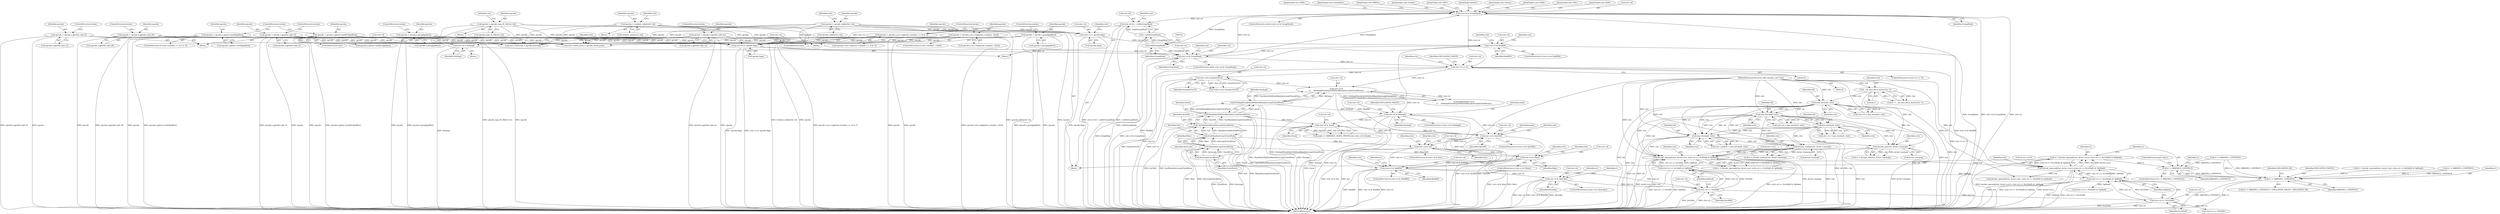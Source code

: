 digraph "0_linux_a430c9166312e1aa3d80bce32374233bdbfeba32@API" {
"1000957" [label="(Call,rc = decode_operand(ctxt, &ctxt->src2, (ctxt->d >> Src2Shift) & OpMask))"];
"1000959" [label="(Call,decode_operand(ctxt, &ctxt->src2, (ctxt->d >> Src2Shift) & OpMask))"];
"1000939" [label="(Call,decode_operand(ctxt, &ctxt->src, (ctxt->d >> SrcShift) & OpMask))"];
"1000905" [label="(Call,decode_abs(ctxt, &ctxt->memop))"];
"1000474" [label="(Call,insn_fetch(u8, ctxt))"];
"1000421" [label="(Call,insn_fetch(u8, ctxt))"];
"1000277" [label="(Call,insn_fetch(u8, ctxt))"];
"1000221" [label="(Call,__do_insn_fetch_bytes(ctxt, 1))"];
"1000130" [label="(MethodParameterIn,struct x86_emulate_ctxt *ctxt)"];
"1000447" [label="(Call,insn_fetch(u8, ctxt))"];
"1000876" [label="(Call,decode_modrm(ctxt, &ctxt->memop))"];
"1000945" [label="(Call,(ctxt->d >> SrcShift) & OpMask)"];
"1000946" [label="(Call,ctxt->d >> SrcShift)"];
"1000898" [label="(Call,ctxt->d & MemAbs)"];
"1000868" [label="(Call,ctxt->d & ModRM)"];
"1000857" [label="(Call,ctxt->d & Mmx)"];
"1000845" [label="(Call,ctxt->d & Sse)"];
"1000823" [label="(Call,ctxt->d & Op3264)"];
"1000812" [label="(Call,ctxt->d & Stack)"];
"1000800" [label="(Call,ctxt->d & NotImpl)"];
"1000767" [label="(Call,ctxt->d &\n\t\t     (NotImpl|Stack|Op3264|Sse|Mmx|Intercept|CheckPerm))"];
"1000734" [label="(Call,ctxt->d == 0)"];
"1000523" [label="(Call,ctxt->d & GroupMask)"];
"1000516" [label="(Call,ctxt->d & GroupMask)"];
"1000726" [label="(Call,ctxt->d |= opcode.flags)"];
"1000718" [label="(Call,ctxt->d &= ~(u64)GroupMask)"];
"1000722" [label="(Call,~(u64)GroupMask)"];
"1000723" [label="(Call,(u64)GroupMask)"];
"1000539" [label="(Call,opcode = opcode.u.group[goffset])"];
"1000567" [label="(Call,opcode = opcode.u.gdual->mod3[goffset])"];
"1000663" [label="(Call,opcode = opcode.u.gprefix->pfx_f3)"];
"1000630" [label="(Call,opcode = opcode.u.gprefix->pfx_no)"];
"1000599" [label="(Call,opcode = opcode.u.group[goffset])"];
"1000450" [label="(Call,opcode = opcode_map_0f_38[ctxt->b])"];
"1000697" [label="(Call,opcode = opcode.u.esc->op[(ctxt->modrm >> 3) & 7])"];
"1000641" [label="(Call,opcode = opcode.u.gprefix->pfx_66)"];
"1000398" [label="(Call,opcode = opcode_table[ctxt->b])"];
"1000681" [label="(Call,opcode = opcode.u.esc->high[ctxt->modrm - 0xc0])"];
"1000579" [label="(Call,opcode = opcode.u.gdual->mod012[goffset])"];
"1000652" [label="(Call,opcode = opcode.u.gprefix->pfx_f2)"];
"1000424" [label="(Call,opcode = twobyte_table[ctxt->b])"];
"1000510" [label="(Call,ctxt->d = NotImpl)"];
"1000465" [label="(Call,ctxt->d & ModRM)"];
"1000457" [label="(Call,ctxt->d = opcode.flags)"];
"1000758" [label="(Call,ctxt->d & EmulateOnUD)"];
"1000771" [label="(Call,NotImpl|Stack|Op3264|Sse|Mmx|Intercept|CheckPerm)"];
"1000773" [label="(Call,Stack|Op3264|Sse|Mmx|Intercept|CheckPerm)"];
"1000775" [label="(Call,Op3264|Sse|Mmx|Intercept|CheckPerm)"];
"1000777" [label="(Call,Sse|Mmx|Intercept|CheckPerm)"];
"1000779" [label="(Call,Mmx|Intercept|CheckPerm)"];
"1000781" [label="(Call,Intercept|CheckPerm)"];
"1000965" [label="(Call,(ctxt->d >> Src2Shift) & OpMask)"];
"1000966" [label="(Call,ctxt->d >> Src2Shift)"];
"1000973" [label="(Call,rc != X86EMUL_CONTINUE)"];
"1001012" [label="(Call,rc != X86EMUL_CONTINUE)"];
"1000641" [label="(Call,opcode = opcode.u.gprefix->pfx_66)"];
"1000465" [label="(Call,ctxt->d & ModRM)"];
"1000939" [label="(Call,decode_operand(ctxt, &ctxt->src, (ctxt->d >> SrcShift) & OpMask))"];
"1000767" [label="(Call,ctxt->d &\n\t\t     (NotImpl|Stack|Op3264|Sse|Mmx|Intercept|CheckPerm))"];
"1000449" [label="(Identifier,ctxt)"];
"1000810" [label="(Identifier,mode)"];
"1000640" [label="(JumpTarget,case 0x66:)"];
"1000900" [label="(Identifier,ctxt)"];
"1000697" [label="(Call,opcode = opcode.u.esc->op[(ctxt->modrm >> 3) & 7])"];
"1000778" [label="(Identifier,Sse)"];
"1000452" [label="(Call,opcode_map_0f_38[ctxt->b])"];
"1000549" [label="(JumpTarget,case GroupDual:)"];
"1000902" [label="(Identifier,MemAbs)"];
"1001014" [label="(Identifier,X86EMUL_CONTINUE)"];
"1000472" [label="(Identifier,ctxt)"];
"1000845" [label="(Call,ctxt->d & Sse)"];
"1000672" [label="(ControlStructure,break;)"];
"1001011" [label="(Call,(rc != X86EMUL_CONTINUE) ? EMULATION_FAILED : EMULATION_OK)"];
"1000726" [label="(Call,ctxt->d |= opcode.flags)"];
"1000447" [label="(Call,insn_fetch(u8, ctxt))"];
"1000422" [label="(Identifier,u8)"];
"1000800" [label="(Call,ctxt->d & NotImpl)"];
"1000812" [label="(Call,ctxt->d & Stack)"];
"1000903" [label="(Call,rc = decode_abs(ctxt, &ctxt->memop))"];
"1000813" [label="(Call,ctxt->d)"];
"1000591" [label="(JumpTarget,case RMExt:)"];
"1000411" [label="(Block,)"];
"1000782" [label="(Identifier,Intercept)"];
"1000759" [label="(Call,ctxt->d)"];
"1000875" [label="(Identifier,rc)"];
"1000541" [label="(Call,opcode.u.group[goffset])"];
"1000959" [label="(Call,decode_operand(ctxt, &ctxt->src2, (ctxt->d >> Src2Shift) & OpMask))"];
"1000967" [label="(Call,ctxt->d)"];
"1000785" [label="(Call,ctxt->check_perm = opcode.check_perm)"];
"1000906" [label="(Identifier,ctxt)"];
"1000858" [label="(Call,ctxt->d)"];
"1000458" [label="(Call,ctxt->d)"];
"1001017" [label="(MethodReturn,int)"];
"1000861" [label="(Identifier,Mmx)"];
"1000846" [label="(Call,ctxt->d)"];
"1000824" [label="(Call,ctxt->d)"];
"1000947" [label="(Call,ctxt->d)"];
"1000831" [label="(Identifier,mode)"];
"1000905" [label="(Call,decode_abs(ctxt, &ctxt->memop))"];
"1000978" [label="(Identifier,rc)"];
"1000567" [label="(Call,opcode = opcode.u.gdual->mod3[goffset])"];
"1001016" [label="(Identifier,EMULATION_OK)"];
"1000719" [label="(Call,ctxt->d)"];
"1000867" [label="(ControlStructure,if (ctxt->d & ModRM))"];
"1000985" [label="(Call,(ctxt->d >> DstShift) & OpMask)"];
"1000277" [label="(Call,insn_fetch(u8, ctxt))"];
"1000696" [label="(ControlStructure,else)"];
"1000722" [label="(Call,~(u64)GroupMask)"];
"1000971" [label="(Identifier,OpMask)"];
"1000808" [label="(Call,mode == X86EMUL_MODE_PROT64 && (ctxt->d & Stack))"];
"1000804" [label="(Identifier,NotImpl)"];
"1000515" [label="(ControlStructure,while (ctxt->d & GroupMask))"];
"1000872" [label="(Identifier,ModRM)"];
"1000579" [label="(Call,opcode = opcode.u.gdual->mod012[goffset])"];
"1000762" [label="(Identifier,EmulateOnUD)"];
"1000975" [label="(Identifier,X86EMUL_CONTINUE)"];
"1000868" [label="(Call,ctxt->d & ModRM)"];
"1000424" [label="(Call,opcode = twobyte_table[ctxt->b])"];
"1000400" [label="(Call,opcode_table[ctxt->b])"];
"1000581" [label="(Call,opcode.u.gdual->mod012[goffset])"];
"1000951" [label="(Identifier,OpMask)"];
"1000578" [label="(ControlStructure,else)"];
"1000661" [label="(ControlStructure,break;)"];
"1000514" [label="(Identifier,NotImpl)"];
"1000953" [label="(Call,rc != X86EMUL_CONTINUE)"];
"1000510" [label="(Call,ctxt->d = NotImpl)"];
"1000699" [label="(Call,opcode.u.esc->op[(ctxt->modrm >> 3) & 7])"];
"1000779" [label="(Call,Mmx|Intercept|CheckPerm)"];
"1000844" [label="(ControlStructure,if (ctxt->d & Sse))"];
"1000516" [label="(Call,ctxt->d & GroupMask)"];
"1000417" [label="(Call,ctxt->b = insn_fetch(u8, ctxt))"];
"1000408" [label="(Identifier,ctxt)"];
"1000772" [label="(Identifier,NotImpl)"];
"1000520" [label="(Identifier,GroupMask)"];
"1000674" [label="(JumpTarget,case Escape:)"];
"1000650" [label="(ControlStructure,break;)"];
"1001015" [label="(Identifier,EMULATION_FAILED)"];
"1000960" [label="(Identifier,ctxt)"];
"1000945" [label="(Call,(ctxt->d >> SrcShift) & OpMask)"];
"1000783" [label="(Identifier,CheckPerm)"];
"1000219" [label="(Call,rc = __do_insn_fetch_bytes(ctxt, 1))"];
"1000801" [label="(Call,ctxt->d)"];
"1000469" [label="(Identifier,ModRM)"];
"1000774" [label="(Identifier,Stack)"];
"1001012" [label="(Call,rc != X86EMUL_CONTINUE)"];
"1000222" [label="(Identifier,ctxt)"];
"1000475" [label="(Identifier,u8)"];
"1000913" [label="(Identifier,rc)"];
"1000899" [label="(Call,ctxt->d)"];
"1000652" [label="(Call,opcode = opcode.u.gprefix->pfx_f2)"];
"1000608" [label="(ControlStructure,break;)"];
"1000683" [label="(Call,opcode.u.esc->high[ctxt->modrm - 0xc0])"];
"1000470" [label="(Call,ctxt->modrm = insn_fetch(u8, ctxt))"];
"1000450" [label="(Call,opcode = opcode_map_0f_38[ctxt->b])"];
"1000768" [label="(Call,ctxt->d)"];
"1000639" [label="(ControlStructure,break;)"];
"1000827" [label="(Identifier,Op3264)"];
"1000730" [label="(Call,opcode.flags)"];
"1000961" [label="(Call,&ctxt->src2)"];
"1000662" [label="(JumpTarget,case 0xf3:)"];
"1000725" [label="(Identifier,GroupMask)"];
"1000823" [label="(Call,ctxt->d & Op3264)"];
"1000757" [label="(Call,!(ctxt->d & EmulateOnUD))"];
"1000792" [label="(Call,ctxt->intercept = opcode.intercept)"];
"1000474" [label="(Call,insn_fetch(u8, ctxt))"];
"1000727" [label="(Call,ctxt->d)"];
"1000279" [label="(Identifier,ctxt)"];
"1000771" [label="(Call,NotImpl|Stack|Op3264|Sse|Mmx|Intercept|CheckPerm)"];
"1000740" [label="(Identifier,EMULATION_FAILED)"];
"1000735" [label="(Call,ctxt->d)"];
"1000459" [label="(Identifier,ctxt)"];
"1000631" [label="(Identifier,opcode)"];
"1000682" [label="(Identifier,opcode)"];
"1000600" [label="(Identifier,opcode)"];
"1000723" [label="(Call,(u64)GroupMask)"];
"1000775" [label="(Call,Op3264|Sse|Mmx|Intercept|CheckPerm)"];
"1000569" [label="(Call,opcode.u.gdual->mod3[goffset])"];
"1000426" [label="(Call,twobyte_table[ctxt->b])"];
"1000654" [label="(Call,opcode.u.gprefix->pfx_f2)"];
"1000781" [label="(Call,Intercept|CheckPerm)"];
"1000856" [label="(ControlStructure,if (ctxt->d & Mmx))"];
"1000457" [label="(Call,ctxt->d = opcode.flags)"];
"1000904" [label="(Identifier,rc)"];
"1000957" [label="(Call,rc = decode_operand(ctxt, &ctxt->src2, (ctxt->d >> Src2Shift) & OpMask))"];
"1000443" [label="(Call,ctxt->b = insn_fetch(u8, ctxt))"];
"1000539" [label="(Call,opcode = opcode.u.group[goffset])"];
"1000972" [label="(ControlStructure,if (rc != X86EMUL_CONTINUE))"];
"1000698" [label="(Identifier,opcode)"];
"1000870" [label="(Identifier,ctxt)"];
"1000559" [label="(ControlStructure,if ((ctxt->modrm >> 6) == 3))"];
"1000466" [label="(Call,ctxt->d)"];
"1000966" [label="(Call,ctxt->d >> Src2Shift)"];
"1000977" [label="(Call,rc = decode_operand(ctxt, &ctxt->dst, (ctxt->d >> DstShift) & OpMask))"];
"1000223" [label="(Literal,1)"];
"1000630" [label="(Call,opcode = opcode.u.gprefix->pfx_no)"];
"1000464" [label="(ControlStructure,if (ctxt->d & ModRM))"];
"1000973" [label="(Call,rc != X86EMUL_CONTINUE)"];
"1000421" [label="(Call,insn_fetch(u8, ctxt))"];
"1000898" [label="(Call,ctxt->d & MemAbs)"];
"1000522" [label="(ControlStructure,switch (ctxt->d & GroupMask))"];
"1000715" [label="(JumpTarget,default:)"];
"1000511" [label="(Call,ctxt->d)"];
"1000601" [label="(Call,opcode.u.group[goffset])"];
"1000580" [label="(Identifier,opcode)"];
"1000937" [label="(Call,rc = decode_operand(ctxt, &ctxt->src, (ctxt->d >> SrcShift) & OpMask))"];
"1000425" [label="(Identifier,opcode)"];
"1000907" [label="(Call,&ctxt->memop)"];
"1000665" [label="(Call,opcode.u.gprefix->pfx_f3)"];
"1000718" [label="(Call,ctxt->d &= ~(u64)GroupMask)"];
"1000758" [label="(Call,ctxt->d & EmulateOnUD)"];
"1000642" [label="(Identifier,opcode)"];
"1000780" [label="(Identifier,Mmx)"];
"1000878" [label="(Call,&ctxt->memop)"];
"1000766" [label="(Call,unlikely(ctxt->d &\n\t\t     (NotImpl|Stack|Op3264|Sse|Mmx|Intercept|CheckPerm)))"];
"1000974" [label="(Identifier,rc)"];
"1000437" [label="(Block,)"];
"1000509" [label="(Block,)"];
"1000859" [label="(Identifier,ctxt)"];
"1000849" [label="(Identifier,Sse)"];
"1000653" [label="(Identifier,opcode)"];
"1000548" [label="(ControlStructure,break;)"];
"1000664" [label="(Identifier,opcode)"];
"1000876" [label="(Call,decode_modrm(ctxt, &ctxt->memop))"];
"1000451" [label="(Identifier,opcode)"];
"1000979" [label="(Call,decode_operand(ctxt, &ctxt->dst, (ctxt->d >> DstShift) & OpMask))"];
"1000476" [label="(Identifier,ctxt)"];
"1000852" [label="(Identifier,ctxt)"];
"1000816" [label="(Identifier,Stack)"];
"1000950" [label="(Identifier,SrcShift)"];
"1000529" [label="(JumpTarget,case Group:)"];
"1000590" [label="(ControlStructure,break;)"];
"1000965" [label="(Call,(ctxt->d >> Src2Shift) & OpMask)"];
"1000399" [label="(Identifier,opcode)"];
"1000776" [label="(Identifier,Op3264)"];
"1000609" [label="(JumpTarget,case Prefix:)"];
"1000912" [label="(Call,rc != X86EMUL_CONTINUE)"];
"1000681" [label="(Call,opcode = opcode.u.esc->high[ctxt->modrm - 0xc0])"];
"1000738" [label="(Literal,0)"];
"1000877" [label="(Identifier,ctxt)"];
"1000869" [label="(Call,ctxt->d)"];
"1000736" [label="(Identifier,ctxt)"];
"1000777" [label="(Call,Sse|Mmx|Intercept|CheckPerm)"];
"1000528" [label="(Block,)"];
"1000273" [label="(Call,ctxt->b = insn_fetch(u8, ctxt))"];
"1000847" [label="(Identifier,ctxt)"];
"1000946" [label="(Call,ctxt->d >> SrcShift)"];
"1000527" [label="(Identifier,GroupMask)"];
"1000874" [label="(Call,rc = decode_modrm(ctxt, &ctxt->memop))"];
"1000675" [label="(ControlStructure,if (ctxt->modrm > 0xbf))"];
"1000467" [label="(Identifier,ctxt)"];
"1000857" [label="(Call,ctxt->d & Mmx)"];
"1000958" [label="(Identifier,rc)"];
"1000525" [label="(Identifier,ctxt)"];
"1000628" [label="(Block,)"];
"1000517" [label="(Call,ctxt->d)"];
"1000733" [label="(ControlStructure,if (ctxt->d == 0))"];
"1000632" [label="(Call,opcode.u.gprefix->pfx_no)"];
"1000133" [label="(Block,)"];
"1000864" [label="(Identifier,ctxt)"];
"1000221" [label="(Call,__do_insn_fetch_bytes(ctxt, 1))"];
"1000651" [label="(JumpTarget,case 0xf2:)"];
"1000986" [label="(Call,ctxt->d >> DstShift)"];
"1000734" [label="(Call,ctxt->d == 0)"];
"1000629" [label="(JumpTarget,case 0x00:)"];
"1000940" [label="(Identifier,ctxt)"];
"1000663" [label="(Call,opcode = opcode.u.gprefix->pfx_f3)"];
"1000806" [label="(Identifier,EMULATION_FAILED)"];
"1000523" [label="(Call,ctxt->d & GroupMask)"];
"1000448" [label="(Identifier,u8)"];
"1000728" [label="(Identifier,ctxt)"];
"1000423" [label="(Identifier,ctxt)"];
"1000643" [label="(Call,opcode.u.gprefix->pfx_66)"];
"1000398" [label="(Call,opcode = opcode_table[ctxt->b])"];
"1000897" [label="(ControlStructure,if (ctxt->d & MemAbs))"];
"1000743" [label="(Identifier,ctxt)"];
"1000540" [label="(Identifier,opcode)"];
"1000976" [label="(ControlStructure,goto done;)"];
"1000524" [label="(Call,ctxt->d)"];
"1000970" [label="(Identifier,Src2Shift)"];
"1000461" [label="(Call,opcode.flags)"];
"1000941" [label="(Call,&ctxt->src)"];
"1000521" [label="(Block,)"];
"1001013" [label="(Identifier,rc)"];
"1000773" [label="(Call,Stack|Op3264|Sse|Mmx|Intercept|CheckPerm)"];
"1000799" [label="(ControlStructure,if (ctxt->d & NotImpl))"];
"1000278" [label="(Identifier,u8)"];
"1000130" [label="(MethodParameterIn,struct x86_emulate_ctxt *ctxt)"];
"1000599" [label="(Call,opcode = opcode.u.group[goffset])"];
"1000434" [label="(Identifier,ctxt)"];
"1000714" [label="(ControlStructure,break;)"];
"1000822" [label="(ControlStructure,if (ctxt->d & Op3264))"];
"1000568" [label="(Identifier,opcode)"];
"1000481" [label="(Identifier,ctxt)"];
"1000518" [label="(Identifier,ctxt)"];
"1000957" -> "1000133"  [label="AST: "];
"1000957" -> "1000959"  [label="CFG: "];
"1000958" -> "1000957"  [label="AST: "];
"1000959" -> "1000957"  [label="AST: "];
"1000974" -> "1000957"  [label="CFG: "];
"1000957" -> "1001017"  [label="DDG: decode_operand(ctxt, &ctxt->src2, (ctxt->d >> Src2Shift) & OpMask)"];
"1000959" -> "1000957"  [label="DDG: ctxt"];
"1000959" -> "1000957"  [label="DDG: &ctxt->src2"];
"1000959" -> "1000957"  [label="DDG: (ctxt->d >> Src2Shift) & OpMask"];
"1000957" -> "1000973"  [label="DDG: rc"];
"1000959" -> "1000965"  [label="CFG: "];
"1000960" -> "1000959"  [label="AST: "];
"1000961" -> "1000959"  [label="AST: "];
"1000965" -> "1000959"  [label="AST: "];
"1000959" -> "1001017"  [label="DDG: (ctxt->d >> Src2Shift) & OpMask"];
"1000959" -> "1001017"  [label="DDG: &ctxt->src2"];
"1000959" -> "1001017"  [label="DDG: ctxt"];
"1000939" -> "1000959"  [label="DDG: ctxt"];
"1000130" -> "1000959"  [label="DDG: ctxt"];
"1000965" -> "1000959"  [label="DDG: ctxt->d >> Src2Shift"];
"1000965" -> "1000959"  [label="DDG: OpMask"];
"1000959" -> "1000979"  [label="DDG: ctxt"];
"1000939" -> "1000937"  [label="AST: "];
"1000939" -> "1000945"  [label="CFG: "];
"1000940" -> "1000939"  [label="AST: "];
"1000941" -> "1000939"  [label="AST: "];
"1000945" -> "1000939"  [label="AST: "];
"1000937" -> "1000939"  [label="CFG: "];
"1000939" -> "1001017"  [label="DDG: &ctxt->src"];
"1000939" -> "1001017"  [label="DDG: ctxt"];
"1000939" -> "1001017"  [label="DDG: (ctxt->d >> SrcShift) & OpMask"];
"1000939" -> "1000937"  [label="DDG: ctxt"];
"1000939" -> "1000937"  [label="DDG: &ctxt->src"];
"1000939" -> "1000937"  [label="DDG: (ctxt->d >> SrcShift) & OpMask"];
"1000905" -> "1000939"  [label="DDG: ctxt"];
"1000474" -> "1000939"  [label="DDG: ctxt"];
"1000421" -> "1000939"  [label="DDG: ctxt"];
"1000447" -> "1000939"  [label="DDG: ctxt"];
"1000277" -> "1000939"  [label="DDG: ctxt"];
"1000876" -> "1000939"  [label="DDG: ctxt"];
"1000130" -> "1000939"  [label="DDG: ctxt"];
"1000945" -> "1000939"  [label="DDG: ctxt->d >> SrcShift"];
"1000945" -> "1000939"  [label="DDG: OpMask"];
"1000905" -> "1000903"  [label="AST: "];
"1000905" -> "1000907"  [label="CFG: "];
"1000906" -> "1000905"  [label="AST: "];
"1000907" -> "1000905"  [label="AST: "];
"1000903" -> "1000905"  [label="CFG: "];
"1000905" -> "1001017"  [label="DDG: ctxt"];
"1000905" -> "1001017"  [label="DDG: &ctxt->memop"];
"1000905" -> "1000903"  [label="DDG: ctxt"];
"1000905" -> "1000903"  [label="DDG: &ctxt->memop"];
"1000474" -> "1000905"  [label="DDG: ctxt"];
"1000421" -> "1000905"  [label="DDG: ctxt"];
"1000447" -> "1000905"  [label="DDG: ctxt"];
"1000277" -> "1000905"  [label="DDG: ctxt"];
"1000130" -> "1000905"  [label="DDG: ctxt"];
"1000474" -> "1000470"  [label="AST: "];
"1000474" -> "1000476"  [label="CFG: "];
"1000475" -> "1000474"  [label="AST: "];
"1000476" -> "1000474"  [label="AST: "];
"1000470" -> "1000474"  [label="CFG: "];
"1000474" -> "1001017"  [label="DDG: ctxt"];
"1000474" -> "1001017"  [label="DDG: u8"];
"1000474" -> "1000470"  [label="DDG: u8"];
"1000474" -> "1000470"  [label="DDG: ctxt"];
"1000421" -> "1000474"  [label="DDG: u8"];
"1000421" -> "1000474"  [label="DDG: ctxt"];
"1000277" -> "1000474"  [label="DDG: u8"];
"1000277" -> "1000474"  [label="DDG: ctxt"];
"1000447" -> "1000474"  [label="DDG: u8"];
"1000447" -> "1000474"  [label="DDG: ctxt"];
"1000130" -> "1000474"  [label="DDG: ctxt"];
"1000474" -> "1000876"  [label="DDG: ctxt"];
"1000421" -> "1000417"  [label="AST: "];
"1000421" -> "1000423"  [label="CFG: "];
"1000422" -> "1000421"  [label="AST: "];
"1000423" -> "1000421"  [label="AST: "];
"1000417" -> "1000421"  [label="CFG: "];
"1000421" -> "1001017"  [label="DDG: ctxt"];
"1000421" -> "1001017"  [label="DDG: u8"];
"1000421" -> "1000417"  [label="DDG: u8"];
"1000421" -> "1000417"  [label="DDG: ctxt"];
"1000277" -> "1000421"  [label="DDG: u8"];
"1000277" -> "1000421"  [label="DDG: ctxt"];
"1000130" -> "1000421"  [label="DDG: ctxt"];
"1000421" -> "1000447"  [label="DDG: u8"];
"1000421" -> "1000447"  [label="DDG: ctxt"];
"1000421" -> "1000876"  [label="DDG: ctxt"];
"1000277" -> "1000273"  [label="AST: "];
"1000277" -> "1000279"  [label="CFG: "];
"1000278" -> "1000277"  [label="AST: "];
"1000279" -> "1000277"  [label="AST: "];
"1000273" -> "1000277"  [label="CFG: "];
"1000277" -> "1001017"  [label="DDG: u8"];
"1000277" -> "1001017"  [label="DDG: ctxt"];
"1000277" -> "1000273"  [label="DDG: u8"];
"1000277" -> "1000273"  [label="DDG: ctxt"];
"1000221" -> "1000277"  [label="DDG: ctxt"];
"1000130" -> "1000277"  [label="DDG: ctxt"];
"1000277" -> "1000876"  [label="DDG: ctxt"];
"1000221" -> "1000219"  [label="AST: "];
"1000221" -> "1000223"  [label="CFG: "];
"1000222" -> "1000221"  [label="AST: "];
"1000223" -> "1000221"  [label="AST: "];
"1000219" -> "1000221"  [label="CFG: "];
"1000221" -> "1001017"  [label="DDG: ctxt"];
"1000221" -> "1000219"  [label="DDG: ctxt"];
"1000221" -> "1000219"  [label="DDG: 1"];
"1000130" -> "1000221"  [label="DDG: ctxt"];
"1000130" -> "1000129"  [label="AST: "];
"1000130" -> "1001017"  [label="DDG: ctxt"];
"1000130" -> "1000447"  [label="DDG: ctxt"];
"1000130" -> "1000876"  [label="DDG: ctxt"];
"1000130" -> "1000979"  [label="DDG: ctxt"];
"1000447" -> "1000443"  [label="AST: "];
"1000447" -> "1000449"  [label="CFG: "];
"1000448" -> "1000447"  [label="AST: "];
"1000449" -> "1000447"  [label="AST: "];
"1000443" -> "1000447"  [label="CFG: "];
"1000447" -> "1001017"  [label="DDG: ctxt"];
"1000447" -> "1001017"  [label="DDG: u8"];
"1000447" -> "1000443"  [label="DDG: u8"];
"1000447" -> "1000443"  [label="DDG: ctxt"];
"1000447" -> "1000876"  [label="DDG: ctxt"];
"1000876" -> "1000874"  [label="AST: "];
"1000876" -> "1000878"  [label="CFG: "];
"1000877" -> "1000876"  [label="AST: "];
"1000878" -> "1000876"  [label="AST: "];
"1000874" -> "1000876"  [label="CFG: "];
"1000876" -> "1001017"  [label="DDG: &ctxt->memop"];
"1000876" -> "1001017"  [label="DDG: ctxt"];
"1000876" -> "1000874"  [label="DDG: ctxt"];
"1000876" -> "1000874"  [label="DDG: &ctxt->memop"];
"1000945" -> "1000951"  [label="CFG: "];
"1000946" -> "1000945"  [label="AST: "];
"1000951" -> "1000945"  [label="AST: "];
"1000945" -> "1001017"  [label="DDG: ctxt->d >> SrcShift"];
"1000945" -> "1001017"  [label="DDG: OpMask"];
"1000946" -> "1000945"  [label="DDG: ctxt->d"];
"1000946" -> "1000945"  [label="DDG: SrcShift"];
"1000945" -> "1000965"  [label="DDG: OpMask"];
"1000946" -> "1000950"  [label="CFG: "];
"1000947" -> "1000946"  [label="AST: "];
"1000950" -> "1000946"  [label="AST: "];
"1000951" -> "1000946"  [label="CFG: "];
"1000946" -> "1001017"  [label="DDG: SrcShift"];
"1000946" -> "1001017"  [label="DDG: ctxt->d"];
"1000898" -> "1000946"  [label="DDG: ctxt->d"];
"1000868" -> "1000946"  [label="DDG: ctxt->d"];
"1000946" -> "1000966"  [label="DDG: ctxt->d"];
"1000898" -> "1000897"  [label="AST: "];
"1000898" -> "1000902"  [label="CFG: "];
"1000899" -> "1000898"  [label="AST: "];
"1000902" -> "1000898"  [label="AST: "];
"1000904" -> "1000898"  [label="CFG: "];
"1000913" -> "1000898"  [label="CFG: "];
"1000898" -> "1001017"  [label="DDG: ctxt->d"];
"1000898" -> "1001017"  [label="DDG: ctxt->d & MemAbs"];
"1000898" -> "1001017"  [label="DDG: MemAbs"];
"1000868" -> "1000898"  [label="DDG: ctxt->d"];
"1000868" -> "1000867"  [label="AST: "];
"1000868" -> "1000872"  [label="CFG: "];
"1000869" -> "1000868"  [label="AST: "];
"1000872" -> "1000868"  [label="AST: "];
"1000875" -> "1000868"  [label="CFG: "];
"1000900" -> "1000868"  [label="CFG: "];
"1000868" -> "1001017"  [label="DDG: ModRM"];
"1000868" -> "1001017"  [label="DDG: ctxt->d & ModRM"];
"1000868" -> "1001017"  [label="DDG: ctxt->d"];
"1000857" -> "1000868"  [label="DDG: ctxt->d"];
"1000845" -> "1000868"  [label="DDG: ctxt->d"];
"1000767" -> "1000868"  [label="DDG: ctxt->d"];
"1000465" -> "1000868"  [label="DDG: ModRM"];
"1000857" -> "1000856"  [label="AST: "];
"1000857" -> "1000861"  [label="CFG: "];
"1000858" -> "1000857"  [label="AST: "];
"1000861" -> "1000857"  [label="AST: "];
"1000864" -> "1000857"  [label="CFG: "];
"1000870" -> "1000857"  [label="CFG: "];
"1000857" -> "1001017"  [label="DDG: ctxt->d & Mmx"];
"1000857" -> "1001017"  [label="DDG: Mmx"];
"1000845" -> "1000857"  [label="DDG: ctxt->d"];
"1000779" -> "1000857"  [label="DDG: Mmx"];
"1000845" -> "1000844"  [label="AST: "];
"1000845" -> "1000849"  [label="CFG: "];
"1000846" -> "1000845"  [label="AST: "];
"1000849" -> "1000845"  [label="AST: "];
"1000852" -> "1000845"  [label="CFG: "];
"1000859" -> "1000845"  [label="CFG: "];
"1000845" -> "1001017"  [label="DDG: Sse"];
"1000845" -> "1001017"  [label="DDG: ctxt->d & Sse"];
"1000823" -> "1000845"  [label="DDG: ctxt->d"];
"1000777" -> "1000845"  [label="DDG: Sse"];
"1000823" -> "1000822"  [label="AST: "];
"1000823" -> "1000827"  [label="CFG: "];
"1000824" -> "1000823"  [label="AST: "];
"1000827" -> "1000823"  [label="AST: "];
"1000831" -> "1000823"  [label="CFG: "];
"1000847" -> "1000823"  [label="CFG: "];
"1000823" -> "1001017"  [label="DDG: Op3264"];
"1000823" -> "1001017"  [label="DDG: ctxt->d & Op3264"];
"1000812" -> "1000823"  [label="DDG: ctxt->d"];
"1000800" -> "1000823"  [label="DDG: ctxt->d"];
"1000775" -> "1000823"  [label="DDG: Op3264"];
"1000812" -> "1000808"  [label="AST: "];
"1000812" -> "1000816"  [label="CFG: "];
"1000813" -> "1000812"  [label="AST: "];
"1000816" -> "1000812"  [label="AST: "];
"1000808" -> "1000812"  [label="CFG: "];
"1000812" -> "1001017"  [label="DDG: Stack"];
"1000812" -> "1000808"  [label="DDG: ctxt->d"];
"1000812" -> "1000808"  [label="DDG: Stack"];
"1000800" -> "1000812"  [label="DDG: ctxt->d"];
"1000773" -> "1000812"  [label="DDG: Stack"];
"1000800" -> "1000799"  [label="AST: "];
"1000800" -> "1000804"  [label="CFG: "];
"1000801" -> "1000800"  [label="AST: "];
"1000804" -> "1000800"  [label="AST: "];
"1000806" -> "1000800"  [label="CFG: "];
"1000810" -> "1000800"  [label="CFG: "];
"1000800" -> "1001017"  [label="DDG: ctxt->d & NotImpl"];
"1000800" -> "1001017"  [label="DDG: NotImpl"];
"1000800" -> "1001017"  [label="DDG: ctxt->d"];
"1000767" -> "1000800"  [label="DDG: ctxt->d"];
"1000771" -> "1000800"  [label="DDG: NotImpl"];
"1000767" -> "1000766"  [label="AST: "];
"1000767" -> "1000771"  [label="CFG: "];
"1000768" -> "1000767"  [label="AST: "];
"1000771" -> "1000767"  [label="AST: "];
"1000766" -> "1000767"  [label="CFG: "];
"1000767" -> "1001017"  [label="DDG: NotImpl|Stack|Op3264|Sse|Mmx|Intercept|CheckPerm"];
"1000767" -> "1000766"  [label="DDG: ctxt->d"];
"1000767" -> "1000766"  [label="DDG: NotImpl|Stack|Op3264|Sse|Mmx|Intercept|CheckPerm"];
"1000734" -> "1000767"  [label="DDG: ctxt->d"];
"1000758" -> "1000767"  [label="DDG: ctxt->d"];
"1000771" -> "1000767"  [label="DDG: NotImpl"];
"1000771" -> "1000767"  [label="DDG: Stack|Op3264|Sse|Mmx|Intercept|CheckPerm"];
"1000734" -> "1000733"  [label="AST: "];
"1000734" -> "1000738"  [label="CFG: "];
"1000735" -> "1000734"  [label="AST: "];
"1000738" -> "1000734"  [label="AST: "];
"1000740" -> "1000734"  [label="CFG: "];
"1000743" -> "1000734"  [label="CFG: "];
"1000734" -> "1001017"  [label="DDG: ctxt->d"];
"1000734" -> "1001017"  [label="DDG: ctxt->d == 0"];
"1000523" -> "1000734"  [label="DDG: ctxt->d"];
"1000516" -> "1000734"  [label="DDG: ctxt->d"];
"1000734" -> "1000758"  [label="DDG: ctxt->d"];
"1000523" -> "1000522"  [label="AST: "];
"1000523" -> "1000527"  [label="CFG: "];
"1000524" -> "1000523"  [label="AST: "];
"1000527" -> "1000523"  [label="AST: "];
"1000529" -> "1000523"  [label="CFG: "];
"1000549" -> "1000523"  [label="CFG: "];
"1000591" -> "1000523"  [label="CFG: "];
"1000609" -> "1000523"  [label="CFG: "];
"1000629" -> "1000523"  [label="CFG: "];
"1000640" -> "1000523"  [label="CFG: "];
"1000651" -> "1000523"  [label="CFG: "];
"1000662" -> "1000523"  [label="CFG: "];
"1000674" -> "1000523"  [label="CFG: "];
"1000715" -> "1000523"  [label="CFG: "];
"1000523" -> "1001017"  [label="DDG: ctxt->d"];
"1000523" -> "1001017"  [label="DDG: GroupMask"];
"1000523" -> "1001017"  [label="DDG: ctxt->d & GroupMask"];
"1000516" -> "1000523"  [label="DDG: ctxt->d"];
"1000516" -> "1000523"  [label="DDG: GroupMask"];
"1000523" -> "1000718"  [label="DDG: ctxt->d"];
"1000523" -> "1000723"  [label="DDG: GroupMask"];
"1000516" -> "1000515"  [label="AST: "];
"1000516" -> "1000520"  [label="CFG: "];
"1000517" -> "1000516"  [label="AST: "];
"1000520" -> "1000516"  [label="AST: "];
"1000525" -> "1000516"  [label="CFG: "];
"1000736" -> "1000516"  [label="CFG: "];
"1000516" -> "1001017"  [label="DDG: GroupMask"];
"1000516" -> "1001017"  [label="DDG: ctxt->d & GroupMask"];
"1000726" -> "1000516"  [label="DDG: ctxt->d"];
"1000510" -> "1000516"  [label="DDG: ctxt->d"];
"1000465" -> "1000516"  [label="DDG: ctxt->d"];
"1000723" -> "1000516"  [label="DDG: GroupMask"];
"1000726" -> "1000521"  [label="AST: "];
"1000726" -> "1000730"  [label="CFG: "];
"1000727" -> "1000726"  [label="AST: "];
"1000730" -> "1000726"  [label="AST: "];
"1000518" -> "1000726"  [label="CFG: "];
"1000726" -> "1001017"  [label="DDG: opcode.flags"];
"1000726" -> "1001017"  [label="DDG: ctxt->d |= opcode.flags"];
"1000718" -> "1000726"  [label="DDG: ctxt->d"];
"1000539" -> "1000726"  [label="DDG: opcode"];
"1000567" -> "1000726"  [label="DDG: opcode"];
"1000663" -> "1000726"  [label="DDG: opcode"];
"1000630" -> "1000726"  [label="DDG: opcode"];
"1000599" -> "1000726"  [label="DDG: opcode"];
"1000450" -> "1000726"  [label="DDG: opcode"];
"1000697" -> "1000726"  [label="DDG: opcode"];
"1000641" -> "1000726"  [label="DDG: opcode"];
"1000398" -> "1000726"  [label="DDG: opcode"];
"1000681" -> "1000726"  [label="DDG: opcode"];
"1000579" -> "1000726"  [label="DDG: opcode"];
"1000652" -> "1000726"  [label="DDG: opcode"];
"1000424" -> "1000726"  [label="DDG: opcode"];
"1000718" -> "1000521"  [label="AST: "];
"1000718" -> "1000722"  [label="CFG: "];
"1000719" -> "1000718"  [label="AST: "];
"1000722" -> "1000718"  [label="AST: "];
"1000728" -> "1000718"  [label="CFG: "];
"1000718" -> "1001017"  [label="DDG: ctxt->d &= ~(u64)GroupMask"];
"1000718" -> "1001017"  [label="DDG: ~(u64)GroupMask"];
"1000722" -> "1000718"  [label="DDG: (u64)GroupMask"];
"1000722" -> "1000723"  [label="CFG: "];
"1000723" -> "1000722"  [label="AST: "];
"1000722" -> "1001017"  [label="DDG: (u64)GroupMask"];
"1000723" -> "1000722"  [label="DDG: GroupMask"];
"1000723" -> "1000725"  [label="CFG: "];
"1000724" -> "1000723"  [label="AST: "];
"1000725" -> "1000723"  [label="AST: "];
"1000539" -> "1000528"  [label="AST: "];
"1000539" -> "1000541"  [label="CFG: "];
"1000540" -> "1000539"  [label="AST: "];
"1000541" -> "1000539"  [label="AST: "];
"1000548" -> "1000539"  [label="CFG: "];
"1000539" -> "1001017"  [label="DDG: opcode"];
"1000539" -> "1001017"  [label="DDG: opcode.u.group[goffset]"];
"1000539" -> "1000785"  [label="DDG: opcode"];
"1000539" -> "1000792"  [label="DDG: opcode"];
"1000567" -> "1000559"  [label="AST: "];
"1000567" -> "1000569"  [label="CFG: "];
"1000568" -> "1000567"  [label="AST: "];
"1000569" -> "1000567"  [label="AST: "];
"1000590" -> "1000567"  [label="CFG: "];
"1000567" -> "1001017"  [label="DDG: opcode"];
"1000567" -> "1001017"  [label="DDG: opcode.u.gdual->mod3[goffset]"];
"1000567" -> "1000785"  [label="DDG: opcode"];
"1000567" -> "1000792"  [label="DDG: opcode"];
"1000663" -> "1000628"  [label="AST: "];
"1000663" -> "1000665"  [label="CFG: "];
"1000664" -> "1000663"  [label="AST: "];
"1000665" -> "1000663"  [label="AST: "];
"1000672" -> "1000663"  [label="CFG: "];
"1000663" -> "1001017"  [label="DDG: opcode"];
"1000663" -> "1001017"  [label="DDG: opcode.u.gprefix->pfx_f3"];
"1000663" -> "1000785"  [label="DDG: opcode"];
"1000663" -> "1000792"  [label="DDG: opcode"];
"1000630" -> "1000628"  [label="AST: "];
"1000630" -> "1000632"  [label="CFG: "];
"1000631" -> "1000630"  [label="AST: "];
"1000632" -> "1000630"  [label="AST: "];
"1000639" -> "1000630"  [label="CFG: "];
"1000630" -> "1001017"  [label="DDG: opcode.u.gprefix->pfx_no"];
"1000630" -> "1001017"  [label="DDG: opcode"];
"1000630" -> "1000785"  [label="DDG: opcode"];
"1000630" -> "1000792"  [label="DDG: opcode"];
"1000599" -> "1000528"  [label="AST: "];
"1000599" -> "1000601"  [label="CFG: "];
"1000600" -> "1000599"  [label="AST: "];
"1000601" -> "1000599"  [label="AST: "];
"1000608" -> "1000599"  [label="CFG: "];
"1000599" -> "1001017"  [label="DDG: opcode"];
"1000599" -> "1001017"  [label="DDG: opcode.u.group[goffset]"];
"1000599" -> "1000785"  [label="DDG: opcode"];
"1000599" -> "1000792"  [label="DDG: opcode"];
"1000450" -> "1000437"  [label="AST: "];
"1000450" -> "1000452"  [label="CFG: "];
"1000451" -> "1000450"  [label="AST: "];
"1000452" -> "1000450"  [label="AST: "];
"1000459" -> "1000450"  [label="CFG: "];
"1000450" -> "1001017"  [label="DDG: opcode_map_0f_38[ctxt->b]"];
"1000450" -> "1001017"  [label="DDG: opcode"];
"1000450" -> "1000457"  [label="DDG: opcode"];
"1000450" -> "1000785"  [label="DDG: opcode"];
"1000450" -> "1000792"  [label="DDG: opcode"];
"1000697" -> "1000696"  [label="AST: "];
"1000697" -> "1000699"  [label="CFG: "];
"1000698" -> "1000697"  [label="AST: "];
"1000699" -> "1000697"  [label="AST: "];
"1000714" -> "1000697"  [label="CFG: "];
"1000697" -> "1001017"  [label="DDG: opcode.u.esc->op[(ctxt->modrm >> 3) & 7]"];
"1000697" -> "1001017"  [label="DDG: opcode"];
"1000697" -> "1000785"  [label="DDG: opcode"];
"1000697" -> "1000792"  [label="DDG: opcode"];
"1000641" -> "1000628"  [label="AST: "];
"1000641" -> "1000643"  [label="CFG: "];
"1000642" -> "1000641"  [label="AST: "];
"1000643" -> "1000641"  [label="AST: "];
"1000650" -> "1000641"  [label="CFG: "];
"1000641" -> "1001017"  [label="DDG: opcode.u.gprefix->pfx_66"];
"1000641" -> "1001017"  [label="DDG: opcode"];
"1000641" -> "1000785"  [label="DDG: opcode"];
"1000641" -> "1000792"  [label="DDG: opcode"];
"1000398" -> "1000133"  [label="AST: "];
"1000398" -> "1000400"  [label="CFG: "];
"1000399" -> "1000398"  [label="AST: "];
"1000400" -> "1000398"  [label="AST: "];
"1000408" -> "1000398"  [label="CFG: "];
"1000398" -> "1001017"  [label="DDG: opcode_table[ctxt->b]"];
"1000398" -> "1001017"  [label="DDG: opcode"];
"1000398" -> "1000457"  [label="DDG: opcode"];
"1000398" -> "1000785"  [label="DDG: opcode"];
"1000398" -> "1000792"  [label="DDG: opcode"];
"1000681" -> "1000675"  [label="AST: "];
"1000681" -> "1000683"  [label="CFG: "];
"1000682" -> "1000681"  [label="AST: "];
"1000683" -> "1000681"  [label="AST: "];
"1000714" -> "1000681"  [label="CFG: "];
"1000681" -> "1001017"  [label="DDG: opcode"];
"1000681" -> "1001017"  [label="DDG: opcode.u.esc->high[ctxt->modrm - 0xc0]"];
"1000681" -> "1000785"  [label="DDG: opcode"];
"1000681" -> "1000792"  [label="DDG: opcode"];
"1000579" -> "1000578"  [label="AST: "];
"1000579" -> "1000581"  [label="CFG: "];
"1000580" -> "1000579"  [label="AST: "];
"1000581" -> "1000579"  [label="AST: "];
"1000590" -> "1000579"  [label="CFG: "];
"1000579" -> "1001017"  [label="DDG: opcode"];
"1000579" -> "1001017"  [label="DDG: opcode.u.gdual->mod012[goffset]"];
"1000579" -> "1000785"  [label="DDG: opcode"];
"1000579" -> "1000792"  [label="DDG: opcode"];
"1000652" -> "1000628"  [label="AST: "];
"1000652" -> "1000654"  [label="CFG: "];
"1000653" -> "1000652"  [label="AST: "];
"1000654" -> "1000652"  [label="AST: "];
"1000661" -> "1000652"  [label="CFG: "];
"1000652" -> "1001017"  [label="DDG: opcode"];
"1000652" -> "1001017"  [label="DDG: opcode.u.gprefix->pfx_f2"];
"1000652" -> "1000785"  [label="DDG: opcode"];
"1000652" -> "1000792"  [label="DDG: opcode"];
"1000424" -> "1000411"  [label="AST: "];
"1000424" -> "1000426"  [label="CFG: "];
"1000425" -> "1000424"  [label="AST: "];
"1000426" -> "1000424"  [label="AST: "];
"1000434" -> "1000424"  [label="CFG: "];
"1000424" -> "1001017"  [label="DDG: twobyte_table[ctxt->b]"];
"1000424" -> "1001017"  [label="DDG: opcode"];
"1000424" -> "1000457"  [label="DDG: opcode"];
"1000424" -> "1000785"  [label="DDG: opcode"];
"1000424" -> "1000792"  [label="DDG: opcode"];
"1000510" -> "1000509"  [label="AST: "];
"1000510" -> "1000514"  [label="CFG: "];
"1000511" -> "1000510"  [label="AST: "];
"1000514" -> "1000510"  [label="AST: "];
"1000518" -> "1000510"  [label="CFG: "];
"1000510" -> "1001017"  [label="DDG: NotImpl"];
"1000465" -> "1000464"  [label="AST: "];
"1000465" -> "1000469"  [label="CFG: "];
"1000466" -> "1000465"  [label="AST: "];
"1000469" -> "1000465"  [label="AST: "];
"1000472" -> "1000465"  [label="CFG: "];
"1000481" -> "1000465"  [label="CFG: "];
"1000465" -> "1001017"  [label="DDG: ctxt->d & ModRM"];
"1000465" -> "1001017"  [label="DDG: ModRM"];
"1000457" -> "1000465"  [label="DDG: ctxt->d"];
"1000457" -> "1000133"  [label="AST: "];
"1000457" -> "1000461"  [label="CFG: "];
"1000458" -> "1000457"  [label="AST: "];
"1000461" -> "1000457"  [label="AST: "];
"1000467" -> "1000457"  [label="CFG: "];
"1000457" -> "1001017"  [label="DDG: opcode.flags"];
"1000758" -> "1000757"  [label="AST: "];
"1000758" -> "1000762"  [label="CFG: "];
"1000759" -> "1000758"  [label="AST: "];
"1000762" -> "1000758"  [label="AST: "];
"1000757" -> "1000758"  [label="CFG: "];
"1000758" -> "1001017"  [label="DDG: EmulateOnUD"];
"1000758" -> "1001017"  [label="DDG: ctxt->d"];
"1000758" -> "1000757"  [label="DDG: ctxt->d"];
"1000758" -> "1000757"  [label="DDG: EmulateOnUD"];
"1000771" -> "1000773"  [label="CFG: "];
"1000772" -> "1000771"  [label="AST: "];
"1000773" -> "1000771"  [label="AST: "];
"1000771" -> "1001017"  [label="DDG: Stack|Op3264|Sse|Mmx|Intercept|CheckPerm"];
"1000771" -> "1001017"  [label="DDG: NotImpl"];
"1000773" -> "1000771"  [label="DDG: Stack"];
"1000773" -> "1000771"  [label="DDG: Op3264|Sse|Mmx|Intercept|CheckPerm"];
"1000773" -> "1000775"  [label="CFG: "];
"1000774" -> "1000773"  [label="AST: "];
"1000775" -> "1000773"  [label="AST: "];
"1000773" -> "1001017"  [label="DDG: Stack"];
"1000773" -> "1001017"  [label="DDG: Op3264|Sse|Mmx|Intercept|CheckPerm"];
"1000775" -> "1000773"  [label="DDG: Op3264"];
"1000775" -> "1000773"  [label="DDG: Sse|Mmx|Intercept|CheckPerm"];
"1000775" -> "1000777"  [label="CFG: "];
"1000776" -> "1000775"  [label="AST: "];
"1000777" -> "1000775"  [label="AST: "];
"1000775" -> "1001017"  [label="DDG: Op3264"];
"1000775" -> "1001017"  [label="DDG: Sse|Mmx|Intercept|CheckPerm"];
"1000777" -> "1000775"  [label="DDG: Sse"];
"1000777" -> "1000775"  [label="DDG: Mmx|Intercept|CheckPerm"];
"1000777" -> "1000779"  [label="CFG: "];
"1000778" -> "1000777"  [label="AST: "];
"1000779" -> "1000777"  [label="AST: "];
"1000777" -> "1001017"  [label="DDG: Sse"];
"1000777" -> "1001017"  [label="DDG: Mmx|Intercept|CheckPerm"];
"1000779" -> "1000777"  [label="DDG: Mmx"];
"1000779" -> "1000777"  [label="DDG: Intercept|CheckPerm"];
"1000779" -> "1000781"  [label="CFG: "];
"1000780" -> "1000779"  [label="AST: "];
"1000781" -> "1000779"  [label="AST: "];
"1000779" -> "1001017"  [label="DDG: Mmx"];
"1000779" -> "1001017"  [label="DDG: Intercept|CheckPerm"];
"1000781" -> "1000779"  [label="DDG: Intercept"];
"1000781" -> "1000779"  [label="DDG: CheckPerm"];
"1000781" -> "1000783"  [label="CFG: "];
"1000782" -> "1000781"  [label="AST: "];
"1000783" -> "1000781"  [label="AST: "];
"1000781" -> "1001017"  [label="DDG: CheckPerm"];
"1000781" -> "1001017"  [label="DDG: Intercept"];
"1000965" -> "1000971"  [label="CFG: "];
"1000966" -> "1000965"  [label="AST: "];
"1000971" -> "1000965"  [label="AST: "];
"1000965" -> "1001017"  [label="DDG: OpMask"];
"1000965" -> "1001017"  [label="DDG: ctxt->d >> Src2Shift"];
"1000966" -> "1000965"  [label="DDG: ctxt->d"];
"1000966" -> "1000965"  [label="DDG: Src2Shift"];
"1000965" -> "1000985"  [label="DDG: OpMask"];
"1000966" -> "1000970"  [label="CFG: "];
"1000967" -> "1000966"  [label="AST: "];
"1000970" -> "1000966"  [label="AST: "];
"1000971" -> "1000966"  [label="CFG: "];
"1000966" -> "1001017"  [label="DDG: ctxt->d"];
"1000966" -> "1001017"  [label="DDG: Src2Shift"];
"1000966" -> "1000986"  [label="DDG: ctxt->d"];
"1000973" -> "1000972"  [label="AST: "];
"1000973" -> "1000975"  [label="CFG: "];
"1000974" -> "1000973"  [label="AST: "];
"1000975" -> "1000973"  [label="AST: "];
"1000976" -> "1000973"  [label="CFG: "];
"1000978" -> "1000973"  [label="CFG: "];
"1000953" -> "1000973"  [label="DDG: X86EMUL_CONTINUE"];
"1000973" -> "1001012"  [label="DDG: rc"];
"1000973" -> "1001012"  [label="DDG: X86EMUL_CONTINUE"];
"1001012" -> "1001011"  [label="AST: "];
"1001012" -> "1001014"  [label="CFG: "];
"1001013" -> "1001012"  [label="AST: "];
"1001014" -> "1001012"  [label="AST: "];
"1001015" -> "1001012"  [label="CFG: "];
"1001016" -> "1001012"  [label="CFG: "];
"1001012" -> "1001017"  [label="DDG: rc"];
"1001012" -> "1001017"  [label="DDG: X86EMUL_CONTINUE"];
"1000912" -> "1001012"  [label="DDG: rc"];
"1000912" -> "1001012"  [label="DDG: X86EMUL_CONTINUE"];
"1000953" -> "1001012"  [label="DDG: rc"];
"1000953" -> "1001012"  [label="DDG: X86EMUL_CONTINUE"];
"1000977" -> "1001012"  [label="DDG: rc"];
}
